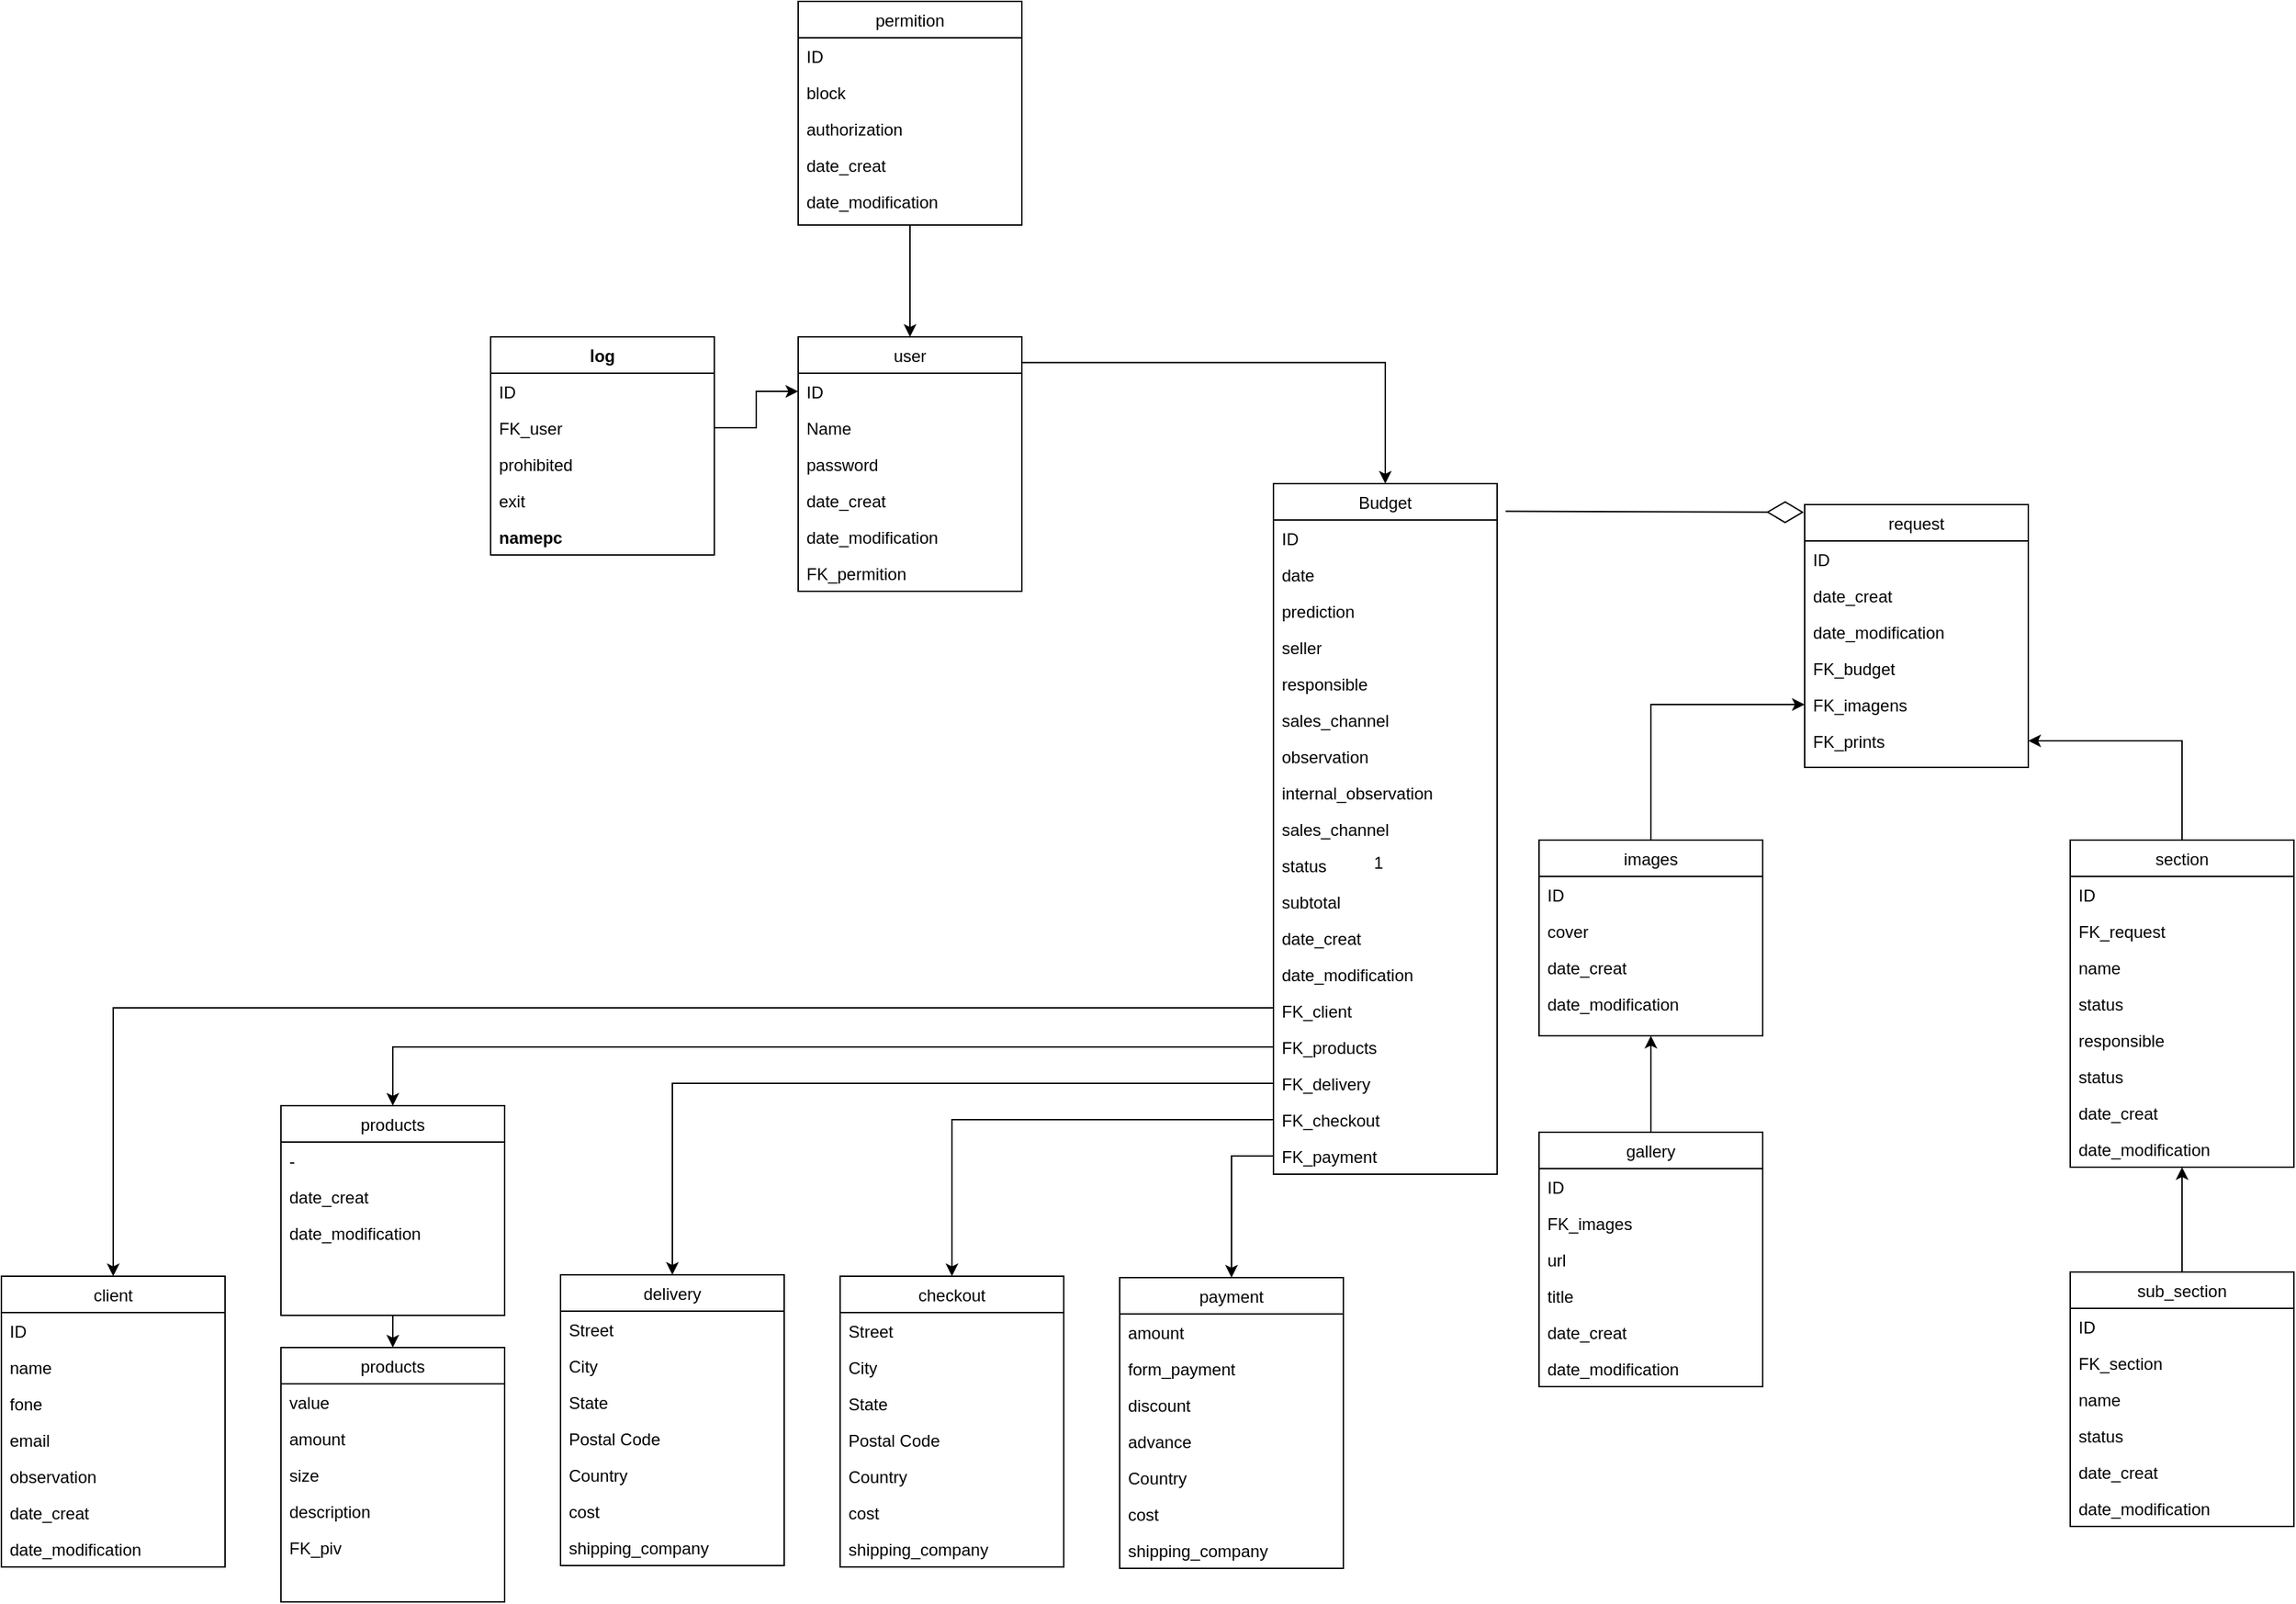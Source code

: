 <mxfile version="20.4.0" type="github">
  <diagram id="C5RBs43oDa-KdzZeNtuy" name="Page-1">
    <mxGraphModel dx="1240" dy="749" grid="1" gridSize="10" guides="1" tooltips="1" connect="1" arrows="1" fold="1" page="1" pageScale="1" pageWidth="827" pageHeight="1169" math="0" shadow="0">
      <root>
        <mxCell id="WIyWlLk6GJQsqaUBKTNV-0" />
        <mxCell id="WIyWlLk6GJQsqaUBKTNV-1" parent="WIyWlLk6GJQsqaUBKTNV-0" />
        <mxCell id="Njb1L-wFD1ZWn3NwGrgp-138" style="edgeStyle=orthogonalEdgeStyle;rounded=0;orthogonalLoop=1;jettySize=auto;html=1;" parent="WIyWlLk6GJQsqaUBKTNV-1" source="Njb1L-wFD1ZWn3NwGrgp-1" target="Njb1L-wFD1ZWn3NwGrgp-14" edge="1">
          <mxGeometry relative="1" as="geometry" />
        </mxCell>
        <mxCell id="Njb1L-wFD1ZWn3NwGrgp-1" value="gallery" style="swimlane;fontStyle=0;align=center;verticalAlign=top;childLayout=stackLayout;horizontal=1;startSize=26;horizontalStack=0;resizeParent=1;resizeLast=0;collapsible=1;marginBottom=0;rounded=0;shadow=0;strokeWidth=1;" parent="WIyWlLk6GJQsqaUBKTNV-1" vertex="1">
          <mxGeometry x="1100" y="809" width="160" height="182" as="geometry">
            <mxRectangle x="550" y="140" width="160" height="26" as="alternateBounds" />
          </mxGeometry>
        </mxCell>
        <mxCell id="Njb1L-wFD1ZWn3NwGrgp-2" value="ID" style="text;align=left;verticalAlign=top;spacingLeft=4;spacingRight=4;overflow=hidden;rotatable=0;points=[[0,0.5],[1,0.5]];portConstraint=eastwest;" parent="Njb1L-wFD1ZWn3NwGrgp-1" vertex="1">
          <mxGeometry y="26" width="160" height="26" as="geometry" />
        </mxCell>
        <mxCell id="Njb1L-wFD1ZWn3NwGrgp-4" value="FK_images" style="text;align=left;verticalAlign=top;spacingLeft=4;spacingRight=4;overflow=hidden;rotatable=0;points=[[0,0.5],[1,0.5]];portConstraint=eastwest;rounded=0;shadow=0;html=0;" parent="Njb1L-wFD1ZWn3NwGrgp-1" vertex="1">
          <mxGeometry y="52" width="160" height="26" as="geometry" />
        </mxCell>
        <mxCell id="Njb1L-wFD1ZWn3NwGrgp-3" value="url" style="text;align=left;verticalAlign=top;spacingLeft=4;spacingRight=4;overflow=hidden;rotatable=0;points=[[0,0.5],[1,0.5]];portConstraint=eastwest;rounded=0;shadow=0;html=0;" parent="Njb1L-wFD1ZWn3NwGrgp-1" vertex="1">
          <mxGeometry y="78" width="160" height="26" as="geometry" />
        </mxCell>
        <mxCell id="6iivqPdN3eLpuCUM_3We-14" value="title" style="text;align=left;verticalAlign=top;spacingLeft=4;spacingRight=4;overflow=hidden;rotatable=0;points=[[0,0.5],[1,0.5]];portConstraint=eastwest;rounded=0;shadow=0;html=0;" parent="Njb1L-wFD1ZWn3NwGrgp-1" vertex="1">
          <mxGeometry y="104" width="160" height="26" as="geometry" />
        </mxCell>
        <mxCell id="Njb1L-wFD1ZWn3NwGrgp-134" value="date_creat" style="text;align=left;verticalAlign=top;spacingLeft=4;spacingRight=4;overflow=hidden;rotatable=0;points=[[0,0.5],[1,0.5]];portConstraint=eastwest;rounded=0;shadow=0;html=0;" parent="Njb1L-wFD1ZWn3NwGrgp-1" vertex="1">
          <mxGeometry y="130" width="160" height="26" as="geometry" />
        </mxCell>
        <mxCell id="Njb1L-wFD1ZWn3NwGrgp-135" value="date_modification" style="text;align=left;verticalAlign=top;spacingLeft=4;spacingRight=4;overflow=hidden;rotatable=0;points=[[0,0.5],[1,0.5]];portConstraint=eastwest;rounded=0;shadow=0;html=0;" parent="Njb1L-wFD1ZWn3NwGrgp-1" vertex="1">
          <mxGeometry y="156" width="160" height="26" as="geometry" />
        </mxCell>
        <mxCell id="Njb1L-wFD1ZWn3NwGrgp-7" value="1" style="resizable=0;align=right;verticalAlign=bottom;labelBackgroundColor=none;fontSize=12;" parent="WIyWlLk6GJQsqaUBKTNV-1" connectable="0" vertex="1">
          <mxGeometry x="990" y="625" as="geometry" />
        </mxCell>
        <mxCell id="Njb1L-wFD1ZWn3NwGrgp-8" value="Budget" style="swimlane;fontStyle=0;align=center;verticalAlign=top;childLayout=stackLayout;horizontal=1;startSize=26;horizontalStack=0;resizeParent=1;resizeLast=0;collapsible=1;marginBottom=0;rounded=0;shadow=0;strokeWidth=1;" parent="WIyWlLk6GJQsqaUBKTNV-1" vertex="1">
          <mxGeometry x="910" y="345" width="160" height="494" as="geometry">
            <mxRectangle x="550" y="140" width="160" height="26" as="alternateBounds" />
          </mxGeometry>
        </mxCell>
        <mxCell id="Njb1L-wFD1ZWn3NwGrgp-9" value="ID" style="text;align=left;verticalAlign=top;spacingLeft=4;spacingRight=4;overflow=hidden;rotatable=0;points=[[0,0.5],[1,0.5]];portConstraint=eastwest;" parent="Njb1L-wFD1ZWn3NwGrgp-8" vertex="1">
          <mxGeometry y="26" width="160" height="26" as="geometry" />
        </mxCell>
        <mxCell id="Njb1L-wFD1ZWn3NwGrgp-11" value="date" style="text;align=left;verticalAlign=top;spacingLeft=4;spacingRight=4;overflow=hidden;rotatable=0;points=[[0,0.5],[1,0.5]];portConstraint=eastwest;rounded=0;shadow=0;html=0;" parent="Njb1L-wFD1ZWn3NwGrgp-8" vertex="1">
          <mxGeometry y="52" width="160" height="26" as="geometry" />
        </mxCell>
        <mxCell id="Njb1L-wFD1ZWn3NwGrgp-12" value="prediction" style="text;align=left;verticalAlign=top;spacingLeft=4;spacingRight=4;overflow=hidden;rotatable=0;points=[[0,0.5],[1,0.5]];portConstraint=eastwest;rounded=0;shadow=0;html=0;" parent="Njb1L-wFD1ZWn3NwGrgp-8" vertex="1">
          <mxGeometry y="78" width="160" height="26" as="geometry" />
        </mxCell>
        <mxCell id="Njb1L-wFD1ZWn3NwGrgp-13" value="seller" style="text;align=left;verticalAlign=top;spacingLeft=4;spacingRight=4;overflow=hidden;rotatable=0;points=[[0,0.5],[1,0.5]];portConstraint=eastwest;rounded=0;shadow=0;html=0;" parent="Njb1L-wFD1ZWn3NwGrgp-8" vertex="1">
          <mxGeometry y="104" width="160" height="26" as="geometry" />
        </mxCell>
        <mxCell id="Njb1L-wFD1ZWn3NwGrgp-37" value="responsible" style="text;align=left;verticalAlign=top;spacingLeft=4;spacingRight=4;overflow=hidden;rotatable=0;points=[[0,0.5],[1,0.5]];portConstraint=eastwest;rounded=0;shadow=0;html=0;" parent="Njb1L-wFD1ZWn3NwGrgp-8" vertex="1">
          <mxGeometry y="130" width="160" height="26" as="geometry" />
        </mxCell>
        <mxCell id="Njb1L-wFD1ZWn3NwGrgp-38" value="sales_channel" style="text;align=left;verticalAlign=top;spacingLeft=4;spacingRight=4;overflow=hidden;rotatable=0;points=[[0,0.5],[1,0.5]];portConstraint=eastwest;rounded=0;shadow=0;html=0;" parent="Njb1L-wFD1ZWn3NwGrgp-8" vertex="1">
          <mxGeometry y="156" width="160" height="26" as="geometry" />
        </mxCell>
        <mxCell id="Njb1L-wFD1ZWn3NwGrgp-43" value="observation" style="text;align=left;verticalAlign=top;spacingLeft=4;spacingRight=4;overflow=hidden;rotatable=0;points=[[0,0.5],[1,0.5]];portConstraint=eastwest;rounded=0;shadow=0;html=0;" parent="Njb1L-wFD1ZWn3NwGrgp-8" vertex="1">
          <mxGeometry y="182" width="160" height="26" as="geometry" />
        </mxCell>
        <mxCell id="Njb1L-wFD1ZWn3NwGrgp-45" value="internal_observation" style="text;align=left;verticalAlign=top;spacingLeft=4;spacingRight=4;overflow=hidden;rotatable=0;points=[[0,0.5],[1,0.5]];portConstraint=eastwest;rounded=0;shadow=0;html=0;" parent="Njb1L-wFD1ZWn3NwGrgp-8" vertex="1">
          <mxGeometry y="208" width="160" height="26" as="geometry" />
        </mxCell>
        <mxCell id="Njb1L-wFD1ZWn3NwGrgp-46" value="sales_channel" style="text;align=left;verticalAlign=top;spacingLeft=4;spacingRight=4;overflow=hidden;rotatable=0;points=[[0,0.5],[1,0.5]];portConstraint=eastwest;rounded=0;shadow=0;html=0;" parent="Njb1L-wFD1ZWn3NwGrgp-8" vertex="1">
          <mxGeometry y="234" width="160" height="26" as="geometry" />
        </mxCell>
        <mxCell id="Njb1L-wFD1ZWn3NwGrgp-44" value="status" style="text;align=left;verticalAlign=top;spacingLeft=4;spacingRight=4;overflow=hidden;rotatable=0;points=[[0,0.5],[1,0.5]];portConstraint=eastwest;rounded=0;shadow=0;html=0;" parent="Njb1L-wFD1ZWn3NwGrgp-8" vertex="1">
          <mxGeometry y="260" width="160" height="26" as="geometry" />
        </mxCell>
        <mxCell id="Njb1L-wFD1ZWn3NwGrgp-48" value="subtotal&#xa;" style="text;align=left;verticalAlign=top;spacingLeft=4;spacingRight=4;overflow=hidden;rotatable=0;points=[[0,0.5],[1,0.5]];portConstraint=eastwest;rounded=0;shadow=0;html=0;" parent="Njb1L-wFD1ZWn3NwGrgp-8" vertex="1">
          <mxGeometry y="286" width="160" height="26" as="geometry" />
        </mxCell>
        <mxCell id="Njb1L-wFD1ZWn3NwGrgp-49" value="date_creat" style="text;align=left;verticalAlign=top;spacingLeft=4;spacingRight=4;overflow=hidden;rotatable=0;points=[[0,0.5],[1,0.5]];portConstraint=eastwest;rounded=0;shadow=0;html=0;" parent="Njb1L-wFD1ZWn3NwGrgp-8" vertex="1">
          <mxGeometry y="312" width="160" height="26" as="geometry" />
        </mxCell>
        <mxCell id="Njb1L-wFD1ZWn3NwGrgp-50" value="date_modification" style="text;align=left;verticalAlign=top;spacingLeft=4;spacingRight=4;overflow=hidden;rotatable=0;points=[[0,0.5],[1,0.5]];portConstraint=eastwest;rounded=0;shadow=0;html=0;" parent="Njb1L-wFD1ZWn3NwGrgp-8" vertex="1">
          <mxGeometry y="338" width="160" height="26" as="geometry" />
        </mxCell>
        <mxCell id="Njb1L-wFD1ZWn3NwGrgp-10" value="FK_client" style="text;align=left;verticalAlign=top;spacingLeft=4;spacingRight=4;overflow=hidden;rotatable=0;points=[[0,0.5],[1,0.5]];portConstraint=eastwest;rounded=0;shadow=0;html=0;" parent="Njb1L-wFD1ZWn3NwGrgp-8" vertex="1">
          <mxGeometry y="364" width="160" height="26" as="geometry" />
        </mxCell>
        <mxCell id="Njb1L-wFD1ZWn3NwGrgp-39" value="FK_products" style="text;align=left;verticalAlign=top;spacingLeft=4;spacingRight=4;overflow=hidden;rotatable=0;points=[[0,0.5],[1,0.5]];portConstraint=eastwest;rounded=0;shadow=0;html=0;" parent="Njb1L-wFD1ZWn3NwGrgp-8" vertex="1">
          <mxGeometry y="390" width="160" height="26" as="geometry" />
        </mxCell>
        <mxCell id="Njb1L-wFD1ZWn3NwGrgp-40" value="FK_delivery" style="text;align=left;verticalAlign=top;spacingLeft=4;spacingRight=4;overflow=hidden;rotatable=0;points=[[0,0.5],[1,0.5]];portConstraint=eastwest;rounded=0;shadow=0;html=0;" parent="Njb1L-wFD1ZWn3NwGrgp-8" vertex="1">
          <mxGeometry y="416" width="160" height="26" as="geometry" />
        </mxCell>
        <mxCell id="Njb1L-wFD1ZWn3NwGrgp-41" value="FK_checkout" style="text;align=left;verticalAlign=top;spacingLeft=4;spacingRight=4;overflow=hidden;rotatable=0;points=[[0,0.5],[1,0.5]];portConstraint=eastwest;rounded=0;shadow=0;html=0;" parent="Njb1L-wFD1ZWn3NwGrgp-8" vertex="1">
          <mxGeometry y="442" width="160" height="26" as="geometry" />
        </mxCell>
        <mxCell id="Njb1L-wFD1ZWn3NwGrgp-42" value="FK_payment" style="text;align=left;verticalAlign=top;spacingLeft=4;spacingRight=4;overflow=hidden;rotatable=0;points=[[0,0.5],[1,0.5]];portConstraint=eastwest;rounded=0;shadow=0;html=0;" parent="Njb1L-wFD1ZWn3NwGrgp-8" vertex="1">
          <mxGeometry y="468" width="160" height="26" as="geometry" />
        </mxCell>
        <mxCell id="Njb1L-wFD1ZWn3NwGrgp-137" style="edgeStyle=orthogonalEdgeStyle;rounded=0;orthogonalLoop=1;jettySize=auto;html=1;" parent="WIyWlLk6GJQsqaUBKTNV-1" source="Njb1L-wFD1ZWn3NwGrgp-14" target="Njb1L-wFD1ZWn3NwGrgp-73" edge="1">
          <mxGeometry relative="1" as="geometry" />
        </mxCell>
        <mxCell id="Njb1L-wFD1ZWn3NwGrgp-14" value="images" style="swimlane;fontStyle=0;align=center;verticalAlign=top;childLayout=stackLayout;horizontal=1;startSize=26;horizontalStack=0;resizeParent=1;resizeLast=0;collapsible=1;marginBottom=0;rounded=0;shadow=0;strokeWidth=1;" parent="WIyWlLk6GJQsqaUBKTNV-1" vertex="1">
          <mxGeometry x="1100" y="600" width="160" height="140" as="geometry">
            <mxRectangle x="550" y="140" width="160" height="26" as="alternateBounds" />
          </mxGeometry>
        </mxCell>
        <mxCell id="Njb1L-wFD1ZWn3NwGrgp-15" value="ID" style="text;align=left;verticalAlign=top;spacingLeft=4;spacingRight=4;overflow=hidden;rotatable=0;points=[[0,0.5],[1,0.5]];portConstraint=eastwest;" parent="Njb1L-wFD1ZWn3NwGrgp-14" vertex="1">
          <mxGeometry y="26" width="160" height="26" as="geometry" />
        </mxCell>
        <mxCell id="Kb6zHbYGpHnT4iG9_nDP-0" value="cover" style="text;align=left;verticalAlign=top;spacingLeft=4;spacingRight=4;overflow=hidden;rotatable=0;points=[[0,0.5],[1,0.5]];portConstraint=eastwest;rounded=0;shadow=0;html=0;" vertex="1" parent="Njb1L-wFD1ZWn3NwGrgp-14">
          <mxGeometry y="52" width="160" height="26" as="geometry" />
        </mxCell>
        <mxCell id="Njb1L-wFD1ZWn3NwGrgp-132" value="date_creat" style="text;align=left;verticalAlign=top;spacingLeft=4;spacingRight=4;overflow=hidden;rotatable=0;points=[[0,0.5],[1,0.5]];portConstraint=eastwest;rounded=0;shadow=0;html=0;" parent="Njb1L-wFD1ZWn3NwGrgp-14" vertex="1">
          <mxGeometry y="78" width="160" height="26" as="geometry" />
        </mxCell>
        <mxCell id="Njb1L-wFD1ZWn3NwGrgp-133" value="date_modification" style="text;align=left;verticalAlign=top;spacingLeft=4;spacingRight=4;overflow=hidden;rotatable=0;points=[[0,0.5],[1,0.5]];portConstraint=eastwest;rounded=0;shadow=0;html=0;" parent="Njb1L-wFD1ZWn3NwGrgp-14" vertex="1">
          <mxGeometry y="104" width="160" height="26" as="geometry" />
        </mxCell>
        <mxCell id="Njb1L-wFD1ZWn3NwGrgp-33" value="" style="endArrow=diamondThin;endFill=0;endSize=24;html=1;rounded=0;entryX=-0.003;entryY=0.029;entryDx=0;entryDy=0;entryPerimeter=0;exitX=1.038;exitY=0.04;exitDx=0;exitDy=0;exitPerimeter=0;" parent="WIyWlLk6GJQsqaUBKTNV-1" source="Njb1L-wFD1ZWn3NwGrgp-8" target="Njb1L-wFD1ZWn3NwGrgp-58" edge="1">
          <mxGeometry width="160" relative="1" as="geometry">
            <mxPoint x="1290" y="340" as="sourcePoint" />
            <mxPoint x="1440" y="610" as="targetPoint" />
          </mxGeometry>
        </mxCell>
        <mxCell id="Kb6zHbYGpHnT4iG9_nDP-9" style="edgeStyle=orthogonalEdgeStyle;rounded=0;orthogonalLoop=1;jettySize=auto;html=1;" edge="1" parent="WIyWlLk6GJQsqaUBKTNV-1" source="Njb1L-wFD1ZWn3NwGrgp-51" target="Kb6zHbYGpHnT4iG9_nDP-1">
          <mxGeometry relative="1" as="geometry" />
        </mxCell>
        <mxCell id="Njb1L-wFD1ZWn3NwGrgp-51" value="products" style="swimlane;fontStyle=0;align=center;verticalAlign=top;childLayout=stackLayout;horizontal=1;startSize=26;horizontalStack=0;resizeParent=1;resizeLast=0;collapsible=1;marginBottom=0;rounded=0;shadow=0;strokeWidth=1;" parent="WIyWlLk6GJQsqaUBKTNV-1" vertex="1">
          <mxGeometry x="200" y="790" width="160" height="150" as="geometry">
            <mxRectangle x="550" y="140" width="160" height="26" as="alternateBounds" />
          </mxGeometry>
        </mxCell>
        <mxCell id="Njb1L-wFD1ZWn3NwGrgp-53" value="-" style="text;align=left;verticalAlign=top;spacingLeft=4;spacingRight=4;overflow=hidden;rotatable=0;points=[[0,0.5],[1,0.5]];portConstraint=eastwest;rounded=0;shadow=0;html=0;" parent="Njb1L-wFD1ZWn3NwGrgp-51" vertex="1">
          <mxGeometry y="26" width="160" height="26" as="geometry" />
        </mxCell>
        <mxCell id="fd8ISqJb_uFqLHmai6xL-40" value="date_creat" style="text;align=left;verticalAlign=top;spacingLeft=4;spacingRight=4;overflow=hidden;rotatable=0;points=[[0,0.5],[1,0.5]];portConstraint=eastwest;rounded=0;shadow=0;html=0;" parent="Njb1L-wFD1ZWn3NwGrgp-51" vertex="1">
          <mxGeometry y="52" width="160" height="26" as="geometry" />
        </mxCell>
        <mxCell id="fd8ISqJb_uFqLHmai6xL-41" value="date_modification" style="text;align=left;verticalAlign=top;spacingLeft=4;spacingRight=4;overflow=hidden;rotatable=0;points=[[0,0.5],[1,0.5]];portConstraint=eastwest;rounded=0;shadow=0;html=0;" parent="Njb1L-wFD1ZWn3NwGrgp-51" vertex="1">
          <mxGeometry y="78" width="160" height="26" as="geometry" />
        </mxCell>
        <mxCell id="Njb1L-wFD1ZWn3NwGrgp-57" style="edgeStyle=orthogonalEdgeStyle;rounded=0;orthogonalLoop=1;jettySize=auto;html=1;entryX=0.5;entryY=0;entryDx=0;entryDy=0;" parent="WIyWlLk6GJQsqaUBKTNV-1" source="Njb1L-wFD1ZWn3NwGrgp-40" target="Njb1L-wFD1ZWn3NwGrgp-80" edge="1">
          <mxGeometry relative="1" as="geometry">
            <mxPoint x="480" y="890" as="targetPoint" />
          </mxGeometry>
        </mxCell>
        <mxCell id="Njb1L-wFD1ZWn3NwGrgp-58" value="request&#xa;" style="swimlane;fontStyle=0;align=center;verticalAlign=top;childLayout=stackLayout;horizontal=1;startSize=26;horizontalStack=0;resizeParent=1;resizeLast=0;collapsible=1;marginBottom=0;rounded=0;shadow=0;strokeWidth=1;" parent="WIyWlLk6GJQsqaUBKTNV-1" vertex="1">
          <mxGeometry x="1290" y="360" width="160" height="188" as="geometry">
            <mxRectangle x="550" y="140" width="160" height="26" as="alternateBounds" />
          </mxGeometry>
        </mxCell>
        <mxCell id="Njb1L-wFD1ZWn3NwGrgp-59" value="ID" style="text;align=left;verticalAlign=top;spacingLeft=4;spacingRight=4;overflow=hidden;rotatable=0;points=[[0,0.5],[1,0.5]];portConstraint=eastwest;" parent="Njb1L-wFD1ZWn3NwGrgp-58" vertex="1">
          <mxGeometry y="26" width="160" height="26" as="geometry" />
        </mxCell>
        <mxCell id="Njb1L-wFD1ZWn3NwGrgp-131" value="date_creat" style="text;align=left;verticalAlign=top;spacingLeft=4;spacingRight=4;overflow=hidden;rotatable=0;points=[[0,0.5],[1,0.5]];portConstraint=eastwest;rounded=0;shadow=0;html=0;" parent="Njb1L-wFD1ZWn3NwGrgp-58" vertex="1">
          <mxGeometry y="52" width="160" height="26" as="geometry" />
        </mxCell>
        <mxCell id="Njb1L-wFD1ZWn3NwGrgp-71" value="date_modification" style="text;align=left;verticalAlign=top;spacingLeft=4;spacingRight=4;overflow=hidden;rotatable=0;points=[[0,0.5],[1,0.5]];portConstraint=eastwest;rounded=0;shadow=0;html=0;" parent="Njb1L-wFD1ZWn3NwGrgp-58" vertex="1">
          <mxGeometry y="78" width="160" height="26" as="geometry" />
        </mxCell>
        <mxCell id="Njb1L-wFD1ZWn3NwGrgp-72" value="FK_budget" style="text;align=left;verticalAlign=top;spacingLeft=4;spacingRight=4;overflow=hidden;rotatable=0;points=[[0,0.5],[1,0.5]];portConstraint=eastwest;rounded=0;shadow=0;html=0;" parent="Njb1L-wFD1ZWn3NwGrgp-58" vertex="1">
          <mxGeometry y="104" width="160" height="26" as="geometry" />
        </mxCell>
        <mxCell id="Njb1L-wFD1ZWn3NwGrgp-73" value="FK_imagens" style="text;align=left;verticalAlign=top;spacingLeft=4;spacingRight=4;overflow=hidden;rotatable=0;points=[[0,0.5],[1,0.5]];portConstraint=eastwest;rounded=0;shadow=0;html=0;" parent="Njb1L-wFD1ZWn3NwGrgp-58" vertex="1">
          <mxGeometry y="130" width="160" height="26" as="geometry" />
        </mxCell>
        <mxCell id="Njb1L-wFD1ZWn3NwGrgp-74" value="FK_prints" style="text;align=left;verticalAlign=top;spacingLeft=4;spacingRight=4;overflow=hidden;rotatable=0;points=[[0,0.5],[1,0.5]];portConstraint=eastwest;rounded=0;shadow=0;html=0;" parent="Njb1L-wFD1ZWn3NwGrgp-58" vertex="1">
          <mxGeometry y="156" width="160" height="26" as="geometry" />
        </mxCell>
        <mxCell id="Njb1L-wFD1ZWn3NwGrgp-80" value="delivery" style="swimlane;fontStyle=0;align=center;verticalAlign=top;childLayout=stackLayout;horizontal=1;startSize=26;horizontalStack=0;resizeParent=1;resizeLast=0;collapsible=1;marginBottom=0;rounded=0;shadow=0;strokeWidth=1;" parent="WIyWlLk6GJQsqaUBKTNV-1" vertex="1">
          <mxGeometry x="400" y="911" width="160" height="208" as="geometry">
            <mxRectangle x="550" y="140" width="160" height="26" as="alternateBounds" />
          </mxGeometry>
        </mxCell>
        <mxCell id="Njb1L-wFD1ZWn3NwGrgp-81" value="Street" style="text;align=left;verticalAlign=top;spacingLeft=4;spacingRight=4;overflow=hidden;rotatable=0;points=[[0,0.5],[1,0.5]];portConstraint=eastwest;" parent="Njb1L-wFD1ZWn3NwGrgp-80" vertex="1">
          <mxGeometry y="26" width="160" height="26" as="geometry" />
        </mxCell>
        <mxCell id="Njb1L-wFD1ZWn3NwGrgp-82" value="City" style="text;align=left;verticalAlign=top;spacingLeft=4;spacingRight=4;overflow=hidden;rotatable=0;points=[[0,0.5],[1,0.5]];portConstraint=eastwest;rounded=0;shadow=0;html=0;" parent="Njb1L-wFD1ZWn3NwGrgp-80" vertex="1">
          <mxGeometry y="52" width="160" height="26" as="geometry" />
        </mxCell>
        <mxCell id="Njb1L-wFD1ZWn3NwGrgp-83" value="State" style="text;align=left;verticalAlign=top;spacingLeft=4;spacingRight=4;overflow=hidden;rotatable=0;points=[[0,0.5],[1,0.5]];portConstraint=eastwest;rounded=0;shadow=0;html=0;" parent="Njb1L-wFD1ZWn3NwGrgp-80" vertex="1">
          <mxGeometry y="78" width="160" height="26" as="geometry" />
        </mxCell>
        <mxCell id="Njb1L-wFD1ZWn3NwGrgp-84" value="Postal Code" style="text;align=left;verticalAlign=top;spacingLeft=4;spacingRight=4;overflow=hidden;rotatable=0;points=[[0,0.5],[1,0.5]];portConstraint=eastwest;rounded=0;shadow=0;html=0;" parent="Njb1L-wFD1ZWn3NwGrgp-80" vertex="1">
          <mxGeometry y="104" width="160" height="26" as="geometry" />
        </mxCell>
        <mxCell id="Njb1L-wFD1ZWn3NwGrgp-85" value="Country" style="text;align=left;verticalAlign=top;spacingLeft=4;spacingRight=4;overflow=hidden;rotatable=0;points=[[0,0.5],[1,0.5]];portConstraint=eastwest;rounded=0;shadow=0;html=0;" parent="Njb1L-wFD1ZWn3NwGrgp-80" vertex="1">
          <mxGeometry y="130" width="160" height="26" as="geometry" />
        </mxCell>
        <mxCell id="Njb1L-wFD1ZWn3NwGrgp-86" value="cost&#xa;" style="text;align=left;verticalAlign=top;spacingLeft=4;spacingRight=4;overflow=hidden;rotatable=0;points=[[0,0.5],[1,0.5]];portConstraint=eastwest;rounded=0;shadow=0;html=0;" parent="Njb1L-wFD1ZWn3NwGrgp-80" vertex="1">
          <mxGeometry y="156" width="160" height="26" as="geometry" />
        </mxCell>
        <mxCell id="Njb1L-wFD1ZWn3NwGrgp-87" value="shipping_company" style="text;align=left;verticalAlign=top;spacingLeft=4;spacingRight=4;overflow=hidden;rotatable=0;points=[[0,0.5],[1,0.5]];portConstraint=eastwest;rounded=0;shadow=0;html=0;" parent="Njb1L-wFD1ZWn3NwGrgp-80" vertex="1">
          <mxGeometry y="182" width="160" height="26" as="geometry" />
        </mxCell>
        <mxCell id="Njb1L-wFD1ZWn3NwGrgp-88" value="checkout" style="swimlane;fontStyle=0;align=center;verticalAlign=top;childLayout=stackLayout;horizontal=1;startSize=26;horizontalStack=0;resizeParent=1;resizeLast=0;collapsible=1;marginBottom=0;rounded=0;shadow=0;strokeWidth=1;" parent="WIyWlLk6GJQsqaUBKTNV-1" vertex="1">
          <mxGeometry x="600" y="912" width="160" height="208" as="geometry">
            <mxRectangle x="550" y="140" width="160" height="26" as="alternateBounds" />
          </mxGeometry>
        </mxCell>
        <mxCell id="Njb1L-wFD1ZWn3NwGrgp-89" value="Street" style="text;align=left;verticalAlign=top;spacingLeft=4;spacingRight=4;overflow=hidden;rotatable=0;points=[[0,0.5],[1,0.5]];portConstraint=eastwest;" parent="Njb1L-wFD1ZWn3NwGrgp-88" vertex="1">
          <mxGeometry y="26" width="160" height="26" as="geometry" />
        </mxCell>
        <mxCell id="Njb1L-wFD1ZWn3NwGrgp-90" value="City" style="text;align=left;verticalAlign=top;spacingLeft=4;spacingRight=4;overflow=hidden;rotatable=0;points=[[0,0.5],[1,0.5]];portConstraint=eastwest;rounded=0;shadow=0;html=0;" parent="Njb1L-wFD1ZWn3NwGrgp-88" vertex="1">
          <mxGeometry y="52" width="160" height="26" as="geometry" />
        </mxCell>
        <mxCell id="Njb1L-wFD1ZWn3NwGrgp-91" value="State" style="text;align=left;verticalAlign=top;spacingLeft=4;spacingRight=4;overflow=hidden;rotatable=0;points=[[0,0.5],[1,0.5]];portConstraint=eastwest;rounded=0;shadow=0;html=0;" parent="Njb1L-wFD1ZWn3NwGrgp-88" vertex="1">
          <mxGeometry y="78" width="160" height="26" as="geometry" />
        </mxCell>
        <mxCell id="Njb1L-wFD1ZWn3NwGrgp-92" value="Postal Code" style="text;align=left;verticalAlign=top;spacingLeft=4;spacingRight=4;overflow=hidden;rotatable=0;points=[[0,0.5],[1,0.5]];portConstraint=eastwest;rounded=0;shadow=0;html=0;" parent="Njb1L-wFD1ZWn3NwGrgp-88" vertex="1">
          <mxGeometry y="104" width="160" height="26" as="geometry" />
        </mxCell>
        <mxCell id="Njb1L-wFD1ZWn3NwGrgp-93" value="Country" style="text;align=left;verticalAlign=top;spacingLeft=4;spacingRight=4;overflow=hidden;rotatable=0;points=[[0,0.5],[1,0.5]];portConstraint=eastwest;rounded=0;shadow=0;html=0;" parent="Njb1L-wFD1ZWn3NwGrgp-88" vertex="1">
          <mxGeometry y="130" width="160" height="26" as="geometry" />
        </mxCell>
        <mxCell id="Njb1L-wFD1ZWn3NwGrgp-94" value="cost&#xa;" style="text;align=left;verticalAlign=top;spacingLeft=4;spacingRight=4;overflow=hidden;rotatable=0;points=[[0,0.5],[1,0.5]];portConstraint=eastwest;rounded=0;shadow=0;html=0;" parent="Njb1L-wFD1ZWn3NwGrgp-88" vertex="1">
          <mxGeometry y="156" width="160" height="26" as="geometry" />
        </mxCell>
        <mxCell id="Njb1L-wFD1ZWn3NwGrgp-95" value="shipping_company" style="text;align=left;verticalAlign=top;spacingLeft=4;spacingRight=4;overflow=hidden;rotatable=0;points=[[0,0.5],[1,0.5]];portConstraint=eastwest;rounded=0;shadow=0;html=0;" parent="Njb1L-wFD1ZWn3NwGrgp-88" vertex="1">
          <mxGeometry y="182" width="160" height="26" as="geometry" />
        </mxCell>
        <mxCell id="Njb1L-wFD1ZWn3NwGrgp-96" value="payment" style="swimlane;fontStyle=0;align=center;verticalAlign=top;childLayout=stackLayout;horizontal=1;startSize=26;horizontalStack=0;resizeParent=1;resizeLast=0;collapsible=1;marginBottom=0;rounded=0;shadow=0;strokeWidth=1;" parent="WIyWlLk6GJQsqaUBKTNV-1" vertex="1">
          <mxGeometry x="800" y="913" width="160" height="208" as="geometry">
            <mxRectangle x="550" y="140" width="160" height="26" as="alternateBounds" />
          </mxGeometry>
        </mxCell>
        <mxCell id="Njb1L-wFD1ZWn3NwGrgp-97" value="amount" style="text;align=left;verticalAlign=top;spacingLeft=4;spacingRight=4;overflow=hidden;rotatable=0;points=[[0,0.5],[1,0.5]];portConstraint=eastwest;" parent="Njb1L-wFD1ZWn3NwGrgp-96" vertex="1">
          <mxGeometry y="26" width="160" height="26" as="geometry" />
        </mxCell>
        <mxCell id="Njb1L-wFD1ZWn3NwGrgp-98" value="form_payment" style="text;align=left;verticalAlign=top;spacingLeft=4;spacingRight=4;overflow=hidden;rotatable=0;points=[[0,0.5],[1,0.5]];portConstraint=eastwest;rounded=0;shadow=0;html=0;" parent="Njb1L-wFD1ZWn3NwGrgp-96" vertex="1">
          <mxGeometry y="52" width="160" height="26" as="geometry" />
        </mxCell>
        <mxCell id="Njb1L-wFD1ZWn3NwGrgp-99" value="discount" style="text;align=left;verticalAlign=top;spacingLeft=4;spacingRight=4;overflow=hidden;rotatable=0;points=[[0,0.5],[1,0.5]];portConstraint=eastwest;rounded=0;shadow=0;html=0;" parent="Njb1L-wFD1ZWn3NwGrgp-96" vertex="1">
          <mxGeometry y="78" width="160" height="26" as="geometry" />
        </mxCell>
        <mxCell id="Njb1L-wFD1ZWn3NwGrgp-100" value="advance" style="text;align=left;verticalAlign=top;spacingLeft=4;spacingRight=4;overflow=hidden;rotatable=0;points=[[0,0.5],[1,0.5]];portConstraint=eastwest;rounded=0;shadow=0;html=0;" parent="Njb1L-wFD1ZWn3NwGrgp-96" vertex="1">
          <mxGeometry y="104" width="160" height="26" as="geometry" />
        </mxCell>
        <mxCell id="Njb1L-wFD1ZWn3NwGrgp-101" value="Country" style="text;align=left;verticalAlign=top;spacingLeft=4;spacingRight=4;overflow=hidden;rotatable=0;points=[[0,0.5],[1,0.5]];portConstraint=eastwest;rounded=0;shadow=0;html=0;" parent="Njb1L-wFD1ZWn3NwGrgp-96" vertex="1">
          <mxGeometry y="130" width="160" height="26" as="geometry" />
        </mxCell>
        <mxCell id="Njb1L-wFD1ZWn3NwGrgp-102" value="cost&#xa;" style="text;align=left;verticalAlign=top;spacingLeft=4;spacingRight=4;overflow=hidden;rotatable=0;points=[[0,0.5],[1,0.5]];portConstraint=eastwest;rounded=0;shadow=0;html=0;" parent="Njb1L-wFD1ZWn3NwGrgp-96" vertex="1">
          <mxGeometry y="156" width="160" height="26" as="geometry" />
        </mxCell>
        <mxCell id="Njb1L-wFD1ZWn3NwGrgp-103" value="shipping_company" style="text;align=left;verticalAlign=top;spacingLeft=4;spacingRight=4;overflow=hidden;rotatable=0;points=[[0,0.5],[1,0.5]];portConstraint=eastwest;rounded=0;shadow=0;html=0;" parent="Njb1L-wFD1ZWn3NwGrgp-96" vertex="1">
          <mxGeometry y="182" width="160" height="26" as="geometry" />
        </mxCell>
        <mxCell id="Njb1L-wFD1ZWn3NwGrgp-104" style="edgeStyle=orthogonalEdgeStyle;rounded=0;orthogonalLoop=1;jettySize=auto;html=1;" parent="WIyWlLk6GJQsqaUBKTNV-1" source="Njb1L-wFD1ZWn3NwGrgp-41" target="Njb1L-wFD1ZWn3NwGrgp-88" edge="1">
          <mxGeometry relative="1" as="geometry" />
        </mxCell>
        <mxCell id="Njb1L-wFD1ZWn3NwGrgp-105" style="edgeStyle=orthogonalEdgeStyle;rounded=0;orthogonalLoop=1;jettySize=auto;html=1;" parent="WIyWlLk6GJQsqaUBKTNV-1" source="Njb1L-wFD1ZWn3NwGrgp-42" target="Njb1L-wFD1ZWn3NwGrgp-96" edge="1">
          <mxGeometry relative="1" as="geometry" />
        </mxCell>
        <mxCell id="Njb1L-wFD1ZWn3NwGrgp-106" style="edgeStyle=orthogonalEdgeStyle;rounded=0;orthogonalLoop=1;jettySize=auto;html=1;entryX=0.5;entryY=0;entryDx=0;entryDy=0;" parent="WIyWlLk6GJQsqaUBKTNV-1" source="Njb1L-wFD1ZWn3NwGrgp-39" target="Njb1L-wFD1ZWn3NwGrgp-51" edge="1">
          <mxGeometry relative="1" as="geometry">
            <mxPoint x="300" y="890" as="targetPoint" />
          </mxGeometry>
        </mxCell>
        <mxCell id="Njb1L-wFD1ZWn3NwGrgp-107" style="edgeStyle=orthogonalEdgeStyle;rounded=0;orthogonalLoop=1;jettySize=auto;html=1;" parent="WIyWlLk6GJQsqaUBKTNV-1" source="Njb1L-wFD1ZWn3NwGrgp-10" target="Njb1L-wFD1ZWn3NwGrgp-108" edge="1">
          <mxGeometry relative="1" as="geometry">
            <mxPoint x="160" y="872" as="targetPoint" />
            <Array as="points">
              <mxPoint x="80" y="720" />
            </Array>
          </mxGeometry>
        </mxCell>
        <mxCell id="Njb1L-wFD1ZWn3NwGrgp-108" value="client" style="swimlane;fontStyle=0;align=center;verticalAlign=top;childLayout=stackLayout;horizontal=1;startSize=26;horizontalStack=0;resizeParent=1;resizeLast=0;collapsible=1;marginBottom=0;rounded=0;shadow=0;strokeWidth=1;" parent="WIyWlLk6GJQsqaUBKTNV-1" vertex="1">
          <mxGeometry y="912" width="160" height="208" as="geometry">
            <mxRectangle x="550" y="140" width="160" height="26" as="alternateBounds" />
          </mxGeometry>
        </mxCell>
        <mxCell id="Njb1L-wFD1ZWn3NwGrgp-112" value="ID" style="text;align=left;verticalAlign=top;spacingLeft=4;spacingRight=4;overflow=hidden;rotatable=0;points=[[0,0.5],[1,0.5]];portConstraint=eastwest;rounded=0;shadow=0;html=0;" parent="Njb1L-wFD1ZWn3NwGrgp-108" vertex="1">
          <mxGeometry y="26" width="160" height="26" as="geometry" />
        </mxCell>
        <mxCell id="Njb1L-wFD1ZWn3NwGrgp-109" value="name" style="text;align=left;verticalAlign=top;spacingLeft=4;spacingRight=4;overflow=hidden;rotatable=0;points=[[0,0.5],[1,0.5]];portConstraint=eastwest;" parent="Njb1L-wFD1ZWn3NwGrgp-108" vertex="1">
          <mxGeometry y="52" width="160" height="26" as="geometry" />
        </mxCell>
        <mxCell id="Njb1L-wFD1ZWn3NwGrgp-110" value="fone" style="text;align=left;verticalAlign=top;spacingLeft=4;spacingRight=4;overflow=hidden;rotatable=0;points=[[0,0.5],[1,0.5]];portConstraint=eastwest;rounded=0;shadow=0;html=0;" parent="Njb1L-wFD1ZWn3NwGrgp-108" vertex="1">
          <mxGeometry y="78" width="160" height="26" as="geometry" />
        </mxCell>
        <mxCell id="Njb1L-wFD1ZWn3NwGrgp-111" value="email" style="text;align=left;verticalAlign=top;spacingLeft=4;spacingRight=4;overflow=hidden;rotatable=0;points=[[0,0.5],[1,0.5]];portConstraint=eastwest;rounded=0;shadow=0;html=0;" parent="Njb1L-wFD1ZWn3NwGrgp-108" vertex="1">
          <mxGeometry y="104" width="160" height="26" as="geometry" />
        </mxCell>
        <mxCell id="fd8ISqJb_uFqLHmai6xL-43" value="observation" style="text;align=left;verticalAlign=top;spacingLeft=4;spacingRight=4;overflow=hidden;rotatable=0;points=[[0,0.5],[1,0.5]];portConstraint=eastwest;rounded=0;shadow=0;html=0;" parent="Njb1L-wFD1ZWn3NwGrgp-108" vertex="1">
          <mxGeometry y="130" width="160" height="26" as="geometry" />
        </mxCell>
        <mxCell id="fd8ISqJb_uFqLHmai6xL-44" value="date_creat" style="text;align=left;verticalAlign=top;spacingLeft=4;spacingRight=4;overflow=hidden;rotatable=0;points=[[0,0.5],[1,0.5]];portConstraint=eastwest;rounded=0;shadow=0;html=0;" parent="Njb1L-wFD1ZWn3NwGrgp-108" vertex="1">
          <mxGeometry y="156" width="160" height="26" as="geometry" />
        </mxCell>
        <mxCell id="fd8ISqJb_uFqLHmai6xL-45" value="date_modification" style="text;align=left;verticalAlign=top;spacingLeft=4;spacingRight=4;overflow=hidden;rotatable=0;points=[[0,0.5],[1,0.5]];portConstraint=eastwest;rounded=0;shadow=0;html=0;" parent="Njb1L-wFD1ZWn3NwGrgp-108" vertex="1">
          <mxGeometry y="182" width="160" height="26" as="geometry" />
        </mxCell>
        <mxCell id="Njb1L-wFD1ZWn3NwGrgp-139" style="edgeStyle=orthogonalEdgeStyle;rounded=0;orthogonalLoop=1;jettySize=auto;html=1;" parent="WIyWlLk6GJQsqaUBKTNV-1" source="Njb1L-wFD1ZWn3NwGrgp-140" target="Njb1L-wFD1ZWn3NwGrgp-146" edge="1">
          <mxGeometry relative="1" as="geometry" />
        </mxCell>
        <mxCell id="Njb1L-wFD1ZWn3NwGrgp-140" value="sub_section" style="swimlane;fontStyle=0;align=center;verticalAlign=top;childLayout=stackLayout;horizontal=1;startSize=26;horizontalStack=0;resizeParent=1;resizeLast=0;collapsible=1;marginBottom=0;rounded=0;shadow=0;strokeWidth=1;" parent="WIyWlLk6GJQsqaUBKTNV-1" vertex="1">
          <mxGeometry x="1480" y="909" width="160" height="182" as="geometry">
            <mxRectangle x="550" y="140" width="160" height="26" as="alternateBounds" />
          </mxGeometry>
        </mxCell>
        <mxCell id="Njb1L-wFD1ZWn3NwGrgp-141" value="ID" style="text;align=left;verticalAlign=top;spacingLeft=4;spacingRight=4;overflow=hidden;rotatable=0;points=[[0,0.5],[1,0.5]];portConstraint=eastwest;" parent="Njb1L-wFD1ZWn3NwGrgp-140" vertex="1">
          <mxGeometry y="26" width="160" height="26" as="geometry" />
        </mxCell>
        <mxCell id="Njb1L-wFD1ZWn3NwGrgp-142" value="FK_section" style="text;align=left;verticalAlign=top;spacingLeft=4;spacingRight=4;overflow=hidden;rotatable=0;points=[[0,0.5],[1,0.5]];portConstraint=eastwest;rounded=0;shadow=0;html=0;" parent="Njb1L-wFD1ZWn3NwGrgp-140" vertex="1">
          <mxGeometry y="52" width="160" height="26" as="geometry" />
        </mxCell>
        <mxCell id="Njb1L-wFD1ZWn3NwGrgp-143" value="name" style="text;align=left;verticalAlign=top;spacingLeft=4;spacingRight=4;overflow=hidden;rotatable=0;points=[[0,0.5],[1,0.5]];portConstraint=eastwest;rounded=0;shadow=0;html=0;" parent="Njb1L-wFD1ZWn3NwGrgp-140" vertex="1">
          <mxGeometry y="78" width="160" height="26" as="geometry" />
        </mxCell>
        <mxCell id="6iivqPdN3eLpuCUM_3We-0" value="status" style="text;align=left;verticalAlign=top;spacingLeft=4;spacingRight=4;overflow=hidden;rotatable=0;points=[[0,0.5],[1,0.5]];portConstraint=eastwest;rounded=0;shadow=0;html=0;" parent="Njb1L-wFD1ZWn3NwGrgp-140" vertex="1">
          <mxGeometry y="104" width="160" height="26" as="geometry" />
        </mxCell>
        <mxCell id="Njb1L-wFD1ZWn3NwGrgp-144" value="date_creat" style="text;align=left;verticalAlign=top;spacingLeft=4;spacingRight=4;overflow=hidden;rotatable=0;points=[[0,0.5],[1,0.5]];portConstraint=eastwest;rounded=0;shadow=0;html=0;" parent="Njb1L-wFD1ZWn3NwGrgp-140" vertex="1">
          <mxGeometry y="130" width="160" height="26" as="geometry" />
        </mxCell>
        <mxCell id="Njb1L-wFD1ZWn3NwGrgp-145" value="date_modification" style="text;align=left;verticalAlign=top;spacingLeft=4;spacingRight=4;overflow=hidden;rotatable=0;points=[[0,0.5],[1,0.5]];portConstraint=eastwest;rounded=0;shadow=0;html=0;" parent="Njb1L-wFD1ZWn3NwGrgp-140" vertex="1">
          <mxGeometry y="156" width="160" height="26" as="geometry" />
        </mxCell>
        <mxCell id="Njb1L-wFD1ZWn3NwGrgp-153" style="edgeStyle=orthogonalEdgeStyle;rounded=0;orthogonalLoop=1;jettySize=auto;html=1;" parent="WIyWlLk6GJQsqaUBKTNV-1" source="Njb1L-wFD1ZWn3NwGrgp-146" target="Njb1L-wFD1ZWn3NwGrgp-74" edge="1">
          <mxGeometry relative="1" as="geometry" />
        </mxCell>
        <mxCell id="Njb1L-wFD1ZWn3NwGrgp-146" value="section" style="swimlane;fontStyle=0;align=center;verticalAlign=top;childLayout=stackLayout;horizontal=1;startSize=26;horizontalStack=0;resizeParent=1;resizeLast=0;collapsible=1;marginBottom=0;rounded=0;shadow=0;strokeWidth=1;" parent="WIyWlLk6GJQsqaUBKTNV-1" vertex="1">
          <mxGeometry x="1480" y="600" width="160" height="234" as="geometry">
            <mxRectangle x="550" y="140" width="160" height="26" as="alternateBounds" />
          </mxGeometry>
        </mxCell>
        <mxCell id="Njb1L-wFD1ZWn3NwGrgp-147" value="ID" style="text;align=left;verticalAlign=top;spacingLeft=4;spacingRight=4;overflow=hidden;rotatable=0;points=[[0,0.5],[1,0.5]];portConstraint=eastwest;" parent="Njb1L-wFD1ZWn3NwGrgp-146" vertex="1">
          <mxGeometry y="26" width="160" height="26" as="geometry" />
        </mxCell>
        <mxCell id="Njb1L-wFD1ZWn3NwGrgp-148" value="FK_request" style="text;align=left;verticalAlign=top;spacingLeft=4;spacingRight=4;overflow=hidden;rotatable=0;points=[[0,0.5],[1,0.5]];portConstraint=eastwest;rounded=0;shadow=0;html=0;" parent="Njb1L-wFD1ZWn3NwGrgp-146" vertex="1">
          <mxGeometry y="52" width="160" height="26" as="geometry" />
        </mxCell>
        <mxCell id="Njb1L-wFD1ZWn3NwGrgp-154" value="name" style="text;align=left;verticalAlign=top;spacingLeft=4;spacingRight=4;overflow=hidden;rotatable=0;points=[[0,0.5],[1,0.5]];portConstraint=eastwest;rounded=0;shadow=0;html=0;" parent="Njb1L-wFD1ZWn3NwGrgp-146" vertex="1">
          <mxGeometry y="78" width="160" height="26" as="geometry" />
        </mxCell>
        <mxCell id="Njb1L-wFD1ZWn3NwGrgp-155" value="status" style="text;align=left;verticalAlign=top;spacingLeft=4;spacingRight=4;overflow=hidden;rotatable=0;points=[[0,0.5],[1,0.5]];portConstraint=eastwest;rounded=0;shadow=0;html=0;" parent="Njb1L-wFD1ZWn3NwGrgp-146" vertex="1">
          <mxGeometry y="104" width="160" height="26" as="geometry" />
        </mxCell>
        <mxCell id="Njb1L-wFD1ZWn3NwGrgp-156" value="responsible" style="text;align=left;verticalAlign=top;spacingLeft=4;spacingRight=4;overflow=hidden;rotatable=0;points=[[0,0.5],[1,0.5]];portConstraint=eastwest;rounded=0;shadow=0;html=0;" parent="Njb1L-wFD1ZWn3NwGrgp-146" vertex="1">
          <mxGeometry y="130" width="160" height="26" as="geometry" />
        </mxCell>
        <mxCell id="Njb1L-wFD1ZWn3NwGrgp-157" value="status" style="text;align=left;verticalAlign=top;spacingLeft=4;spacingRight=4;overflow=hidden;rotatable=0;points=[[0,0.5],[1,0.5]];portConstraint=eastwest;rounded=0;shadow=0;html=0;" parent="Njb1L-wFD1ZWn3NwGrgp-146" vertex="1">
          <mxGeometry y="156" width="160" height="26" as="geometry" />
        </mxCell>
        <mxCell id="Njb1L-wFD1ZWn3NwGrgp-149" value="date_creat" style="text;align=left;verticalAlign=top;spacingLeft=4;spacingRight=4;overflow=hidden;rotatable=0;points=[[0,0.5],[1,0.5]];portConstraint=eastwest;rounded=0;shadow=0;html=0;" parent="Njb1L-wFD1ZWn3NwGrgp-146" vertex="1">
          <mxGeometry y="182" width="160" height="26" as="geometry" />
        </mxCell>
        <mxCell id="Njb1L-wFD1ZWn3NwGrgp-150" value="date_modification" style="text;align=left;verticalAlign=top;spacingLeft=4;spacingRight=4;overflow=hidden;rotatable=0;points=[[0,0.5],[1,0.5]];portConstraint=eastwest;rounded=0;shadow=0;html=0;" parent="Njb1L-wFD1ZWn3NwGrgp-146" vertex="1">
          <mxGeometry y="208" width="160" height="26" as="geometry" />
        </mxCell>
        <mxCell id="fd8ISqJb_uFqLHmai6xL-16" style="edgeStyle=orthogonalEdgeStyle;rounded=0;orthogonalLoop=1;jettySize=auto;html=1;exitX=0.994;exitY=0.101;exitDx=0;exitDy=0;entryX=0.5;entryY=0;entryDx=0;entryDy=0;exitPerimeter=0;" parent="WIyWlLk6GJQsqaUBKTNV-1" source="fd8ISqJb_uFqLHmai6xL-0" target="Njb1L-wFD1ZWn3NwGrgp-8" edge="1">
          <mxGeometry relative="1" as="geometry" />
        </mxCell>
        <mxCell id="fd8ISqJb_uFqLHmai6xL-0" value="user&#xa;" style="swimlane;fontStyle=0;align=center;verticalAlign=top;childLayout=stackLayout;horizontal=1;startSize=26;horizontalStack=0;resizeParent=1;resizeLast=0;collapsible=1;marginBottom=0;rounded=0;shadow=0;strokeWidth=1;" parent="WIyWlLk6GJQsqaUBKTNV-1" vertex="1">
          <mxGeometry x="570" y="240" width="160" height="182" as="geometry">
            <mxRectangle x="550" y="140" width="160" height="26" as="alternateBounds" />
          </mxGeometry>
        </mxCell>
        <mxCell id="fd8ISqJb_uFqLHmai6xL-1" value="ID" style="text;align=left;verticalAlign=top;spacingLeft=4;spacingRight=4;overflow=hidden;rotatable=0;points=[[0,0.5],[1,0.5]];portConstraint=eastwest;" parent="fd8ISqJb_uFqLHmai6xL-0" vertex="1">
          <mxGeometry y="26" width="160" height="26" as="geometry" />
        </mxCell>
        <mxCell id="fd8ISqJb_uFqLHmai6xL-14" value="Name" style="text;align=left;verticalAlign=top;spacingLeft=4;spacingRight=4;overflow=hidden;rotatable=0;points=[[0,0.5],[1,0.5]];portConstraint=eastwest;" parent="fd8ISqJb_uFqLHmai6xL-0" vertex="1">
          <mxGeometry y="52" width="160" height="26" as="geometry" />
        </mxCell>
        <mxCell id="fd8ISqJb_uFqLHmai6xL-15" value="password" style="text;align=left;verticalAlign=top;spacingLeft=4;spacingRight=4;overflow=hidden;rotatable=0;points=[[0,0.5],[1,0.5]];portConstraint=eastwest;" parent="fd8ISqJb_uFqLHmai6xL-0" vertex="1">
          <mxGeometry y="78" width="160" height="26" as="geometry" />
        </mxCell>
        <mxCell id="fd8ISqJb_uFqLHmai6xL-2" value="date_creat" style="text;align=left;verticalAlign=top;spacingLeft=4;spacingRight=4;overflow=hidden;rotatable=0;points=[[0,0.5],[1,0.5]];portConstraint=eastwest;rounded=0;shadow=0;html=0;" parent="fd8ISqJb_uFqLHmai6xL-0" vertex="1">
          <mxGeometry y="104" width="160" height="26" as="geometry" />
        </mxCell>
        <mxCell id="fd8ISqJb_uFqLHmai6xL-3" value="date_modification" style="text;align=left;verticalAlign=top;spacingLeft=4;spacingRight=4;overflow=hidden;rotatable=0;points=[[0,0.5],[1,0.5]];portConstraint=eastwest;rounded=0;shadow=0;html=0;" parent="fd8ISqJb_uFqLHmai6xL-0" vertex="1">
          <mxGeometry y="130" width="160" height="26" as="geometry" />
        </mxCell>
        <mxCell id="fd8ISqJb_uFqLHmai6xL-34" value="FK_permition" style="text;align=left;verticalAlign=top;spacingLeft=4;spacingRight=4;overflow=hidden;rotatable=0;points=[[0,0.5],[1,0.5]];portConstraint=eastwest;rounded=0;shadow=0;html=0;" parent="fd8ISqJb_uFqLHmai6xL-0" vertex="1">
          <mxGeometry y="156" width="160" height="26" as="geometry" />
        </mxCell>
        <mxCell id="fd8ISqJb_uFqLHmai6xL-17" style="edgeStyle=orthogonalEdgeStyle;rounded=0;orthogonalLoop=1;jettySize=auto;html=1;" parent="WIyWlLk6GJQsqaUBKTNV-1" source="fd8ISqJb_uFqLHmai6xL-7" target="fd8ISqJb_uFqLHmai6xL-0" edge="1">
          <mxGeometry relative="1" as="geometry" />
        </mxCell>
        <mxCell id="fd8ISqJb_uFqLHmai6xL-7" value="permition" style="swimlane;fontStyle=0;align=center;verticalAlign=top;childLayout=stackLayout;horizontal=1;startSize=26;horizontalStack=0;resizeParent=1;resizeLast=0;collapsible=1;marginBottom=0;rounded=0;shadow=0;strokeWidth=1;" parent="WIyWlLk6GJQsqaUBKTNV-1" vertex="1">
          <mxGeometry x="570" width="160" height="160" as="geometry">
            <mxRectangle x="550" y="140" width="160" height="26" as="alternateBounds" />
          </mxGeometry>
        </mxCell>
        <mxCell id="fd8ISqJb_uFqLHmai6xL-8" value="ID" style="text;align=left;verticalAlign=top;spacingLeft=4;spacingRight=4;overflow=hidden;rotatable=0;points=[[0,0.5],[1,0.5]];portConstraint=eastwest;" parent="fd8ISqJb_uFqLHmai6xL-7" vertex="1">
          <mxGeometry y="26" width="160" height="26" as="geometry" />
        </mxCell>
        <mxCell id="6iivqPdN3eLpuCUM_3We-12" value="block" style="text;align=left;verticalAlign=top;spacingLeft=4;spacingRight=4;overflow=hidden;rotatable=0;points=[[0,0.5],[1,0.5]];portConstraint=eastwest;rounded=0;shadow=0;html=0;" parent="fd8ISqJb_uFqLHmai6xL-7" vertex="1">
          <mxGeometry y="52" width="160" height="26" as="geometry" />
        </mxCell>
        <mxCell id="6iivqPdN3eLpuCUM_3We-13" value="authorization" style="text;align=left;verticalAlign=top;spacingLeft=4;spacingRight=4;overflow=hidden;rotatable=0;points=[[0,0.5],[1,0.5]];portConstraint=eastwest;rounded=0;shadow=0;html=0;" parent="fd8ISqJb_uFqLHmai6xL-7" vertex="1">
          <mxGeometry y="78" width="160" height="26" as="geometry" />
        </mxCell>
        <mxCell id="fd8ISqJb_uFqLHmai6xL-9" value="date_creat" style="text;align=left;verticalAlign=top;spacingLeft=4;spacingRight=4;overflow=hidden;rotatable=0;points=[[0,0.5],[1,0.5]];portConstraint=eastwest;rounded=0;shadow=0;html=0;" parent="fd8ISqJb_uFqLHmai6xL-7" vertex="1">
          <mxGeometry y="104" width="160" height="26" as="geometry" />
        </mxCell>
        <mxCell id="fd8ISqJb_uFqLHmai6xL-10" value="date_modification" style="text;align=left;verticalAlign=top;spacingLeft=4;spacingRight=4;overflow=hidden;rotatable=0;points=[[0,0.5],[1,0.5]];portConstraint=eastwest;rounded=0;shadow=0;html=0;" parent="fd8ISqJb_uFqLHmai6xL-7" vertex="1">
          <mxGeometry y="130" width="160" height="26" as="geometry" />
        </mxCell>
        <mxCell id="6iivqPdN3eLpuCUM_3We-1" value="log" style="swimlane;fontStyle=1;align=center;verticalAlign=top;childLayout=stackLayout;horizontal=1;startSize=26;horizontalStack=0;resizeParent=1;resizeLast=0;collapsible=1;marginBottom=0;rounded=0;shadow=0;strokeWidth=1;" parent="WIyWlLk6GJQsqaUBKTNV-1" vertex="1">
          <mxGeometry x="350" y="240" width="160" height="156" as="geometry">
            <mxRectangle x="550" y="140" width="160" height="26" as="alternateBounds" />
          </mxGeometry>
        </mxCell>
        <mxCell id="6iivqPdN3eLpuCUM_3We-2" value="ID" style="text;align=left;verticalAlign=top;spacingLeft=4;spacingRight=4;overflow=hidden;rotatable=0;points=[[0,0.5],[1,0.5]];portConstraint=eastwest;" parent="6iivqPdN3eLpuCUM_3We-1" vertex="1">
          <mxGeometry y="26" width="160" height="26" as="geometry" />
        </mxCell>
        <mxCell id="6iivqPdN3eLpuCUM_3We-3" value="FK_user" style="text;align=left;verticalAlign=top;spacingLeft=4;spacingRight=4;overflow=hidden;rotatable=0;points=[[0,0.5],[1,0.5]];portConstraint=eastwest;" parent="6iivqPdN3eLpuCUM_3We-1" vertex="1">
          <mxGeometry y="52" width="160" height="26" as="geometry" />
        </mxCell>
        <mxCell id="6iivqPdN3eLpuCUM_3We-4" value="prohibited" style="text;align=left;verticalAlign=top;spacingLeft=4;spacingRight=4;overflow=hidden;rotatable=0;points=[[0,0.5],[1,0.5]];portConstraint=eastwest;" parent="6iivqPdN3eLpuCUM_3We-1" vertex="1">
          <mxGeometry y="78" width="160" height="26" as="geometry" />
        </mxCell>
        <mxCell id="6iivqPdN3eLpuCUM_3We-6" value="exit" style="text;align=left;verticalAlign=top;spacingLeft=4;spacingRight=4;overflow=hidden;rotatable=0;points=[[0,0.5],[1,0.5]];portConstraint=eastwest;rounded=0;shadow=0;html=0;" parent="6iivqPdN3eLpuCUM_3We-1" vertex="1">
          <mxGeometry y="104" width="160" height="26" as="geometry" />
        </mxCell>
        <mxCell id="6iivqPdN3eLpuCUM_3We-8" value="namepc" style="text;align=left;verticalAlign=top;spacingLeft=4;spacingRight=4;overflow=hidden;rotatable=0;points=[[0,0.5],[1,0.5]];portConstraint=eastwest;rounded=0;shadow=0;html=0;fontStyle=1" parent="6iivqPdN3eLpuCUM_3We-1" vertex="1">
          <mxGeometry y="130" width="160" height="26" as="geometry" />
        </mxCell>
        <mxCell id="6iivqPdN3eLpuCUM_3We-11" style="edgeStyle=orthogonalEdgeStyle;rounded=0;orthogonalLoop=1;jettySize=auto;html=1;" parent="WIyWlLk6GJQsqaUBKTNV-1" source="6iivqPdN3eLpuCUM_3We-3" target="fd8ISqJb_uFqLHmai6xL-1" edge="1">
          <mxGeometry relative="1" as="geometry" />
        </mxCell>
        <mxCell id="Kb6zHbYGpHnT4iG9_nDP-1" value="products" style="swimlane;fontStyle=0;align=center;verticalAlign=top;childLayout=stackLayout;horizontal=1;startSize=26;horizontalStack=0;resizeParent=1;resizeLast=0;collapsible=1;marginBottom=0;rounded=0;shadow=0;strokeWidth=1;" vertex="1" parent="WIyWlLk6GJQsqaUBKTNV-1">
          <mxGeometry x="200" y="963" width="160" height="182" as="geometry">
            <mxRectangle x="550" y="140" width="160" height="26" as="alternateBounds" />
          </mxGeometry>
        </mxCell>
        <mxCell id="Kb6zHbYGpHnT4iG9_nDP-2" value="value" style="text;align=left;verticalAlign=top;spacingLeft=4;spacingRight=4;overflow=hidden;rotatable=0;points=[[0,0.5],[1,0.5]];portConstraint=eastwest;rounded=0;shadow=0;html=0;" vertex="1" parent="Kb6zHbYGpHnT4iG9_nDP-1">
          <mxGeometry y="26" width="160" height="26" as="geometry" />
        </mxCell>
        <mxCell id="Kb6zHbYGpHnT4iG9_nDP-3" value="amount" style="text;align=left;verticalAlign=top;spacingLeft=4;spacingRight=4;overflow=hidden;rotatable=0;points=[[0,0.5],[1,0.5]];portConstraint=eastwest;rounded=0;shadow=0;html=0;" vertex="1" parent="Kb6zHbYGpHnT4iG9_nDP-1">
          <mxGeometry y="52" width="160" height="26" as="geometry" />
        </mxCell>
        <mxCell id="Kb6zHbYGpHnT4iG9_nDP-4" value="size" style="text;align=left;verticalAlign=top;spacingLeft=4;spacingRight=4;overflow=hidden;rotatable=0;points=[[0,0.5],[1,0.5]];portConstraint=eastwest;rounded=0;shadow=0;html=0;" vertex="1" parent="Kb6zHbYGpHnT4iG9_nDP-1">
          <mxGeometry y="78" width="160" height="26" as="geometry" />
        </mxCell>
        <mxCell id="Kb6zHbYGpHnT4iG9_nDP-5" value="description" style="text;align=left;verticalAlign=top;spacingLeft=4;spacingRight=4;overflow=hidden;rotatable=0;points=[[0,0.5],[1,0.5]];portConstraint=eastwest;" vertex="1" parent="Kb6zHbYGpHnT4iG9_nDP-1">
          <mxGeometry y="104" width="160" height="26" as="geometry" />
        </mxCell>
        <mxCell id="Kb6zHbYGpHnT4iG9_nDP-11" value="FK_piv" style="text;align=left;verticalAlign=top;spacingLeft=4;spacingRight=4;overflow=hidden;rotatable=0;points=[[0,0.5],[1,0.5]];portConstraint=eastwest;rounded=0;shadow=0;html=0;" vertex="1" parent="Kb6zHbYGpHnT4iG9_nDP-1">
          <mxGeometry y="130" width="160" height="26" as="geometry" />
        </mxCell>
      </root>
    </mxGraphModel>
  </diagram>
</mxfile>
